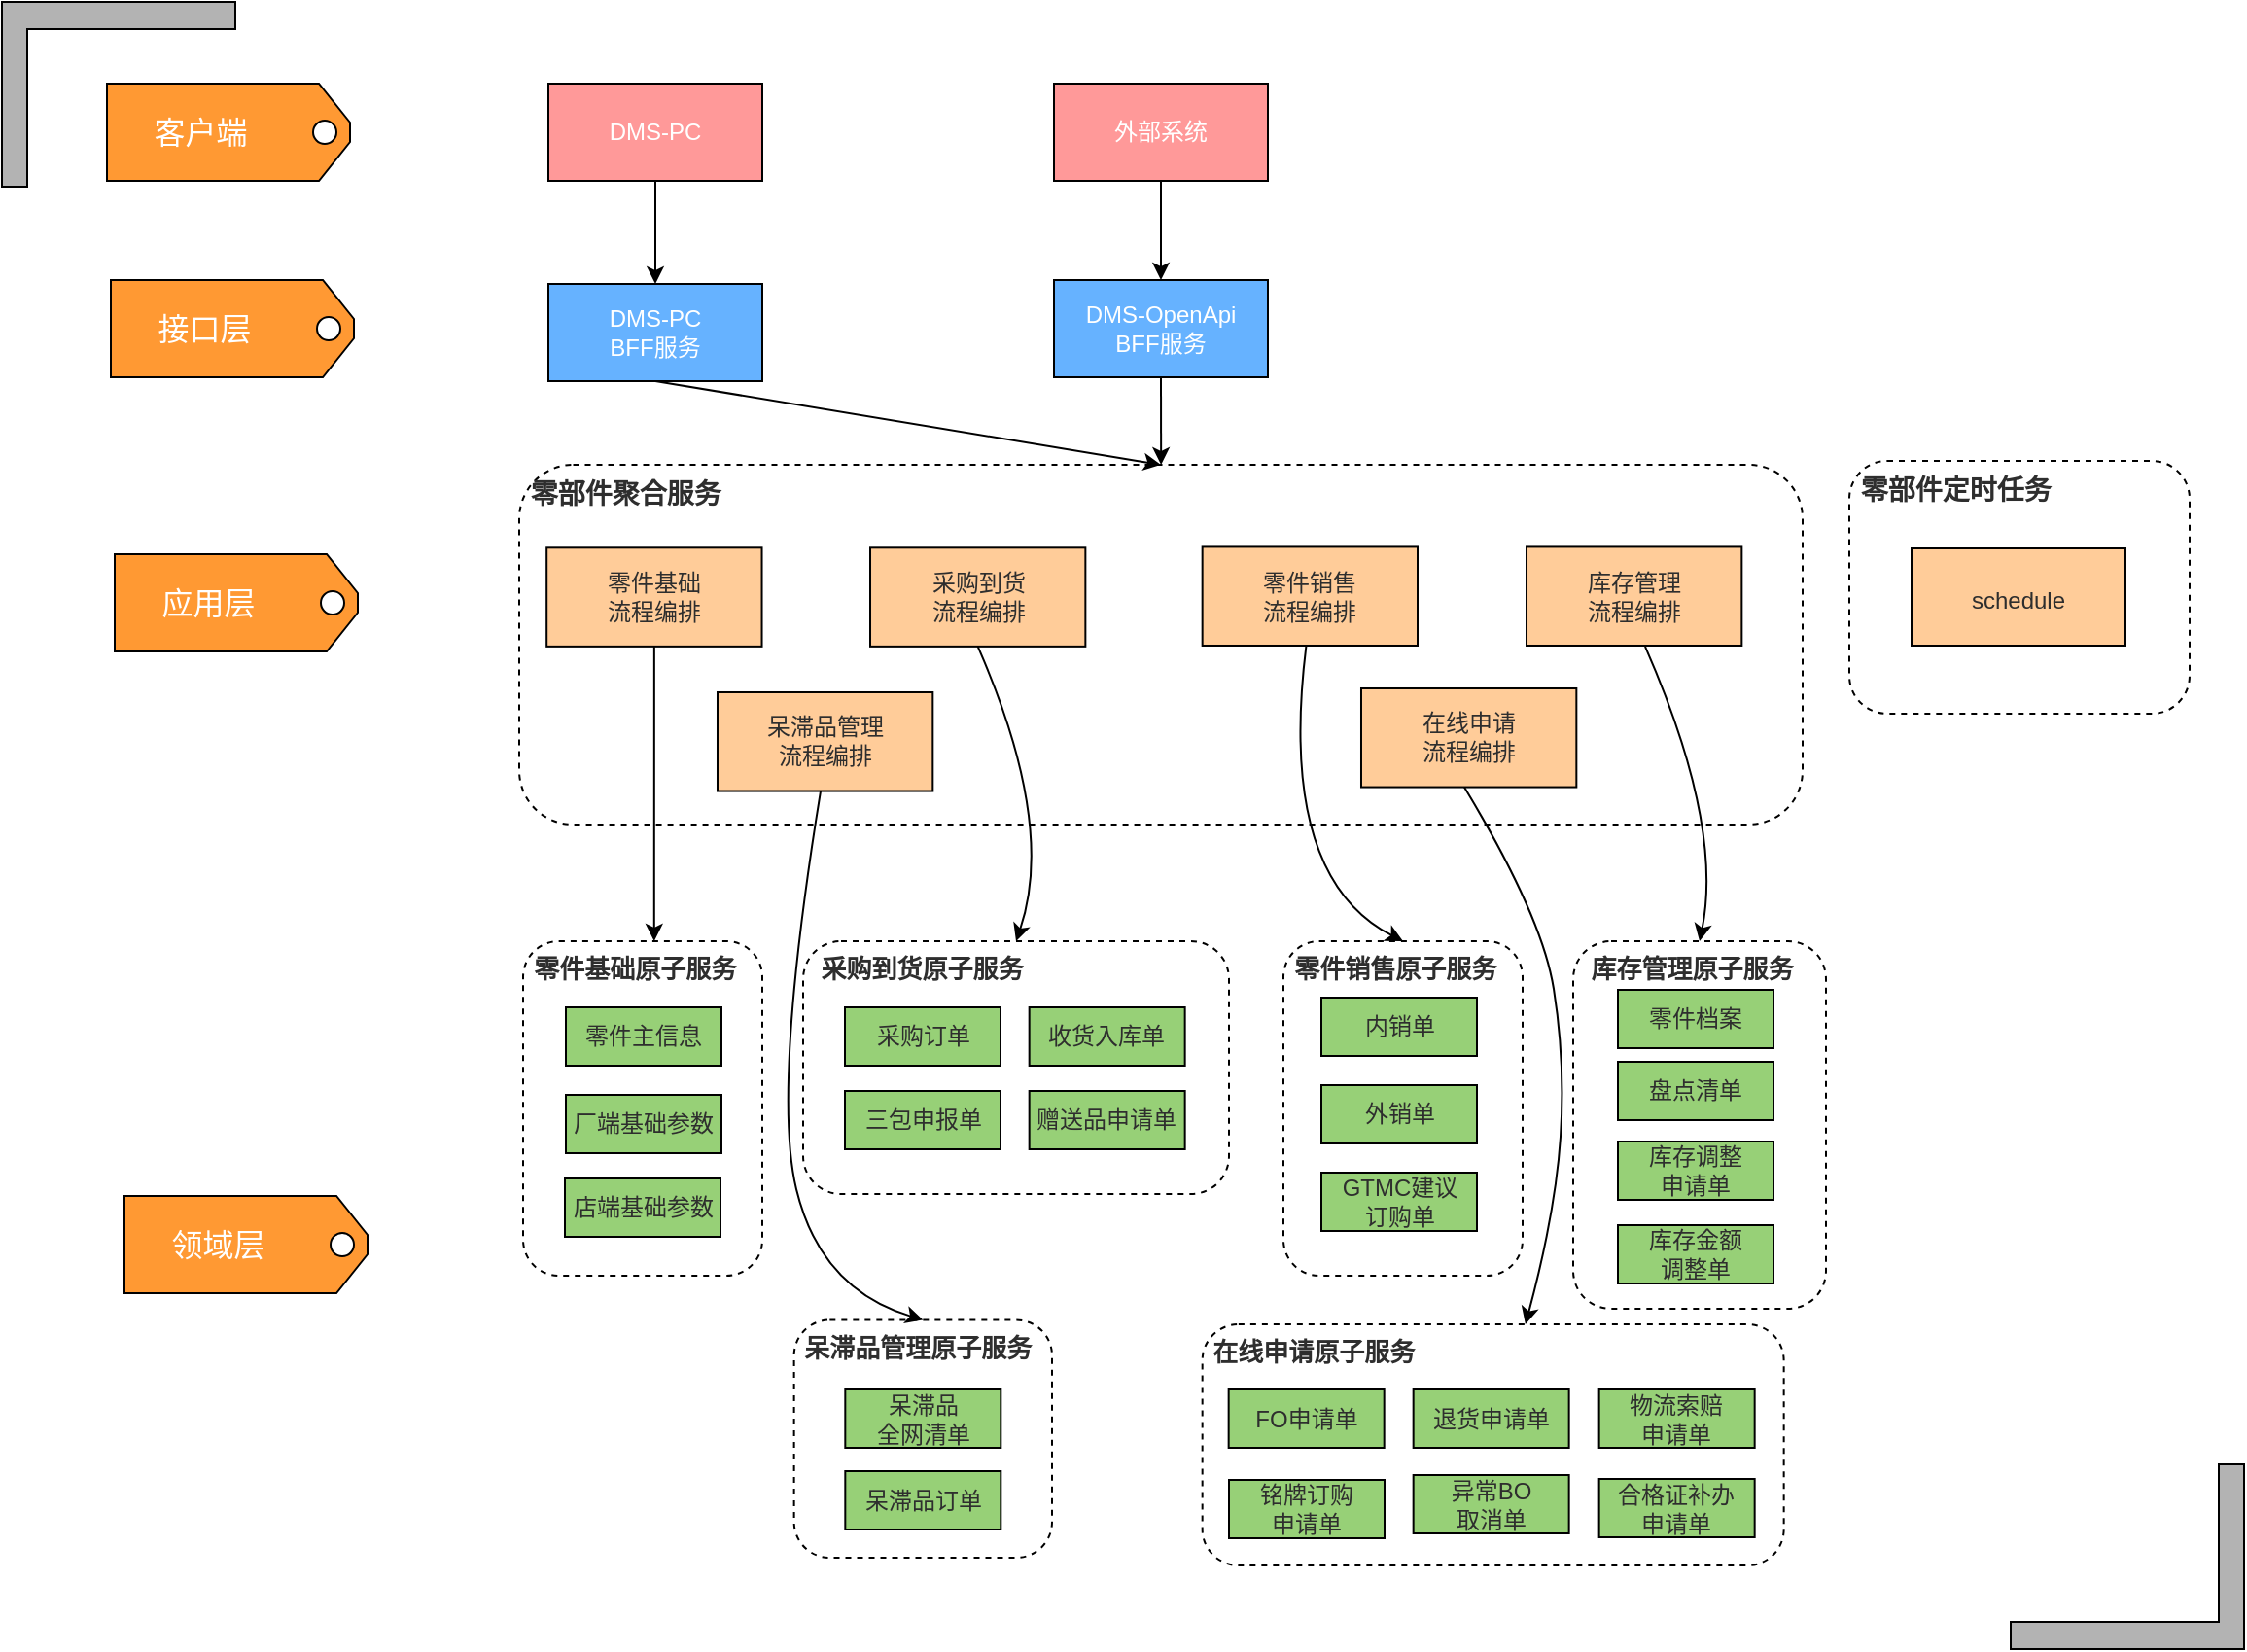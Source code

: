 <mxfile version="16.4.5" type="github"><diagram id="rxQ1Elv-ItG-_THpZZtT" name="第 1 页"><mxGraphModel dx="1038" dy="536" grid="0" gridSize="10" guides="1" tooltips="1" connect="1" arrows="1" fold="1" page="1" pageScale="1" pageWidth="1169" pageHeight="1654" math="0" shadow="0"><root><mxCell id="0"/><mxCell id="1" parent="0"/><mxCell id="i3OPoqDQxN0986Pk2l1O-22" value="&lt;div style=&quot;font-size: 14px&quot; align=&quot;left&quot;&gt;&lt;font style=&quot;font-size: 14px&quot;&gt;&lt;b&gt;&lt;font style=&quot;font-size: 14px&quot; color=&quot;#2E2E2E&quot;&gt;&amp;nbsp;零部件聚合服务&lt;/font&gt;&lt;/b&gt;&lt;/font&gt;&lt;/div&gt;" style="rounded=1;whiteSpace=wrap;html=1;fontSize=18;fontColor=#FFFFFF;fillColor=#FFFFFF;dashed=1;align=left;horizontal=1;verticalAlign=top;" parent="1" vertex="1"><mxGeometry x="270" y="243" width="660" height="185" as="geometry"/></mxCell><mxCell id="i3OPoqDQxN0986Pk2l1O-4" style="edgeStyle=orthogonalEdgeStyle;rounded=0;orthogonalLoop=1;jettySize=auto;html=1;exitX=0.5;exitY=0;exitDx=0;exitDy=0;fontSize=18;fontColor=#FFFFFF;startArrow=none;" parent="1" source="i3OPoqDQxN0986Pk2l1O-2" edge="1"><mxGeometry relative="1" as="geometry"><mxPoint x="173" y="73" as="targetPoint"/></mxGeometry></mxCell><mxCell id="i3OPoqDQxN0986Pk2l1O-6" value="" style="group" parent="1" vertex="1" connectable="0"><mxGeometry x="58" y="47" width="125" height="50" as="geometry"/></mxCell><mxCell id="i3OPoqDQxN0986Pk2l1O-1" value="&lt;div style=&quot;font-size: 16px&quot; align=&quot;left&quot;&gt;&lt;font style=&quot;font-size: 16px&quot; color=&quot;#FFFFFF&quot;&gt;&amp;nbsp;&amp;nbsp;&amp;nbsp;&amp;nbsp; 客户端&lt;/font&gt;&lt;/div&gt;" style="shape=loopLimit;whiteSpace=wrap;html=1;rotation=0;direction=south;fillColor=#FF9933;align=left;" parent="i3OPoqDQxN0986Pk2l1O-6" vertex="1"><mxGeometry width="125" height="50" as="geometry"/></mxCell><mxCell id="i3OPoqDQxN0986Pk2l1O-2" value="" style="ellipse;whiteSpace=wrap;html=1;aspect=fixed;" parent="i3OPoqDQxN0986Pk2l1O-6" vertex="1"><mxGeometry x="106" y="19" width="12" height="12" as="geometry"/></mxCell><mxCell id="i3OPoqDQxN0986Pk2l1O-7" value="" style="group" parent="1" vertex="1" connectable="0"><mxGeometry x="60" y="148" width="125" height="50" as="geometry"/></mxCell><mxCell id="i3OPoqDQxN0986Pk2l1O-8" value="&lt;div style=&quot;font-size: 16px&quot; align=&quot;left&quot;&gt;&lt;font style=&quot;font-size: 16px&quot; color=&quot;#FFFFFF&quot;&gt;&amp;nbsp;&amp;nbsp;&amp;nbsp;&amp;nbsp; 接口层&lt;br&gt;&lt;/font&gt;&lt;/div&gt;" style="shape=loopLimit;whiteSpace=wrap;html=1;rotation=0;direction=south;fillColor=#FF9933;align=left;" parent="i3OPoqDQxN0986Pk2l1O-7" vertex="1"><mxGeometry width="125" height="50" as="geometry"/></mxCell><mxCell id="i3OPoqDQxN0986Pk2l1O-9" value="" style="ellipse;whiteSpace=wrap;html=1;aspect=fixed;" parent="i3OPoqDQxN0986Pk2l1O-7" vertex="1"><mxGeometry x="106" y="19" width="12" height="12" as="geometry"/></mxCell><mxCell id="i3OPoqDQxN0986Pk2l1O-10" value="" style="group" parent="1" vertex="1" connectable="0"><mxGeometry x="62" y="289" width="125" height="50" as="geometry"/></mxCell><mxCell id="i3OPoqDQxN0986Pk2l1O-11" value="&lt;div style=&quot;font-size: 16px&quot; align=&quot;left&quot;&gt;&lt;font style=&quot;font-size: 16px&quot; color=&quot;#FFFFFF&quot;&gt;&amp;nbsp;&amp;nbsp;&amp;nbsp;&amp;nbsp; 应用层&lt;br&gt;&lt;/font&gt;&lt;/div&gt;" style="shape=loopLimit;whiteSpace=wrap;html=1;rotation=0;direction=south;fillColor=#FF9933;align=left;" parent="i3OPoqDQxN0986Pk2l1O-10" vertex="1"><mxGeometry width="125" height="50" as="geometry"/></mxCell><mxCell id="i3OPoqDQxN0986Pk2l1O-12" value="" style="ellipse;whiteSpace=wrap;html=1;aspect=fixed;" parent="i3OPoqDQxN0986Pk2l1O-10" vertex="1"><mxGeometry x="106" y="19" width="12" height="12" as="geometry"/></mxCell><mxCell id="i3OPoqDQxN0986Pk2l1O-14" value="" style="group" parent="1" vertex="1" connectable="0"><mxGeometry x="67" y="619" width="125" height="50" as="geometry"/></mxCell><mxCell id="i3OPoqDQxN0986Pk2l1O-15" value="&lt;div style=&quot;font-size: 16px&quot; align=&quot;left&quot;&gt;&lt;font style=&quot;font-size: 16px&quot; color=&quot;#FFFFFF&quot;&gt;&amp;nbsp;&amp;nbsp;&amp;nbsp;&amp;nbsp; 领域层&lt;br&gt;&lt;/font&gt;&lt;/div&gt;" style="shape=loopLimit;whiteSpace=wrap;html=1;rotation=0;direction=south;fillColor=#FF9933;align=left;" parent="i3OPoqDQxN0986Pk2l1O-14" vertex="1"><mxGeometry width="125" height="50" as="geometry"/></mxCell><mxCell id="i3OPoqDQxN0986Pk2l1O-16" value="" style="ellipse;whiteSpace=wrap;html=1;aspect=fixed;" parent="i3OPoqDQxN0986Pk2l1O-14" vertex="1"><mxGeometry x="106" y="19" width="12" height="12" as="geometry"/></mxCell><mxCell id="i3OPoqDQxN0986Pk2l1O-45" style="edgeStyle=orthogonalEdgeStyle;rounded=0;orthogonalLoop=1;jettySize=auto;html=1;exitX=0.5;exitY=1;exitDx=0;exitDy=0;fontSize=12;fontColor=#2E2E2E;" parent="1" source="i3OPoqDQxN0986Pk2l1O-17" target="i3OPoqDQxN0986Pk2l1O-21" edge="1"><mxGeometry relative="1" as="geometry"/></mxCell><mxCell id="i3OPoqDQxN0986Pk2l1O-17" value="&lt;font style=&quot;font-size: 12px;&quot;&gt;DMS-PC&lt;/font&gt;" style="rounded=0;whiteSpace=wrap;html=1;fontSize=12;fontColor=#FFFFFF;fillColor=#FF9999;" parent="1" vertex="1"><mxGeometry x="285" y="47" width="110" height="50" as="geometry"/></mxCell><mxCell id="i3OPoqDQxN0986Pk2l1O-21" value="&lt;div style=&quot;font-size: 12px&quot;&gt;&lt;font style=&quot;font-size: 12px&quot;&gt;DMS-PC&lt;/font&gt;&lt;/div&gt;&lt;div style=&quot;font-size: 12px&quot;&gt;&lt;font style=&quot;font-size: 12px&quot;&gt;BFF服务&lt;/font&gt;&lt;/div&gt;" style="rounded=0;whiteSpace=wrap;html=1;fontSize=12;fontColor=#FFFFFF;fillColor=#66B2FF;" parent="1" vertex="1"><mxGeometry x="285" y="150" width="110" height="50" as="geometry"/></mxCell><mxCell id="i3OPoqDQxN0986Pk2l1O-46" style="edgeStyle=orthogonalEdgeStyle;rounded=0;orthogonalLoop=1;jettySize=auto;html=1;exitX=0.5;exitY=1;exitDx=0;exitDy=0;fontSize=12;fontColor=#2E2E2E;" parent="1" edge="1"><mxGeometry relative="1" as="geometry"><mxPoint x="485" y="97" as="sourcePoint"/></mxGeometry></mxCell><mxCell id="i3OPoqDQxN0986Pk2l1O-52" style="edgeStyle=orthogonalEdgeStyle;rounded=0;orthogonalLoop=1;jettySize=auto;html=1;exitX=0.5;exitY=1;exitDx=0;exitDy=0;entryX=0.5;entryY=0;entryDx=0;entryDy=0;fontSize=12;fontColor=#2E2E2E;" parent="1" source="i3OPoqDQxN0986Pk2l1O-30" target="i3OPoqDQxN0986Pk2l1O-32" edge="1"><mxGeometry relative="1" as="geometry"/></mxCell><mxCell id="i3OPoqDQxN0986Pk2l1O-30" value="&lt;font style=&quot;font-size: 12px;&quot;&gt;外部系统&lt;/font&gt;" style="rounded=0;whiteSpace=wrap;html=1;fontSize=12;fontColor=#FFFFFF;fillColor=#FF9999;" parent="1" vertex="1"><mxGeometry x="545" y="47" width="110" height="50" as="geometry"/></mxCell><mxCell id="i3OPoqDQxN0986Pk2l1O-32" value="&lt;div style=&quot;font-size: 12px&quot;&gt;&lt;font style=&quot;font-size: 12px&quot;&gt;DMS-OpenApi&lt;/font&gt;&lt;/div&gt;&lt;div style=&quot;font-size: 12px&quot;&gt;&lt;font style=&quot;font-size: 12px&quot;&gt;BFF服务&lt;/font&gt;&lt;/div&gt;" style="rounded=0;whiteSpace=wrap;html=1;fontSize=12;fontColor=#FFFFFF;fillColor=#66B2FF;" parent="1" vertex="1"><mxGeometry x="545" y="148" width="110" height="50" as="geometry"/></mxCell><mxCell id="i3OPoqDQxN0986Pk2l1O-33" value="&lt;div style=&quot;font-size: 14px&quot; align=&quot;left&quot;&gt;&lt;font style=&quot;font-size: 14px&quot;&gt;&lt;b&gt;&lt;font style=&quot;font-size: 14px&quot; color=&quot;#2E2E2E&quot;&gt;&amp;nbsp;零部件定时任务&lt;/font&gt;&lt;/b&gt;&lt;/font&gt;&lt;/div&gt;" style="rounded=1;whiteSpace=wrap;html=1;fontSize=18;fontColor=#FFFFFF;fillColor=#FFFFFF;dashed=1;align=left;horizontal=1;verticalAlign=top;" parent="1" vertex="1"><mxGeometry x="954" y="241" width="175" height="130" as="geometry"/></mxCell><mxCell id="i3OPoqDQxN0986Pk2l1O-34" value="&lt;font style=&quot;font-size: 12px&quot;&gt;schedule&lt;/font&gt;" style="rounded=0;whiteSpace=wrap;html=1;fontSize=16;fontColor=#2E2E2E;fillColor=#FFCC99;" parent="1" vertex="1"><mxGeometry x="986" y="286" width="110" height="50" as="geometry"/></mxCell><mxCell id="i3OPoqDQxN0986Pk2l1O-38" value="&lt;font style=&quot;font-size: 13px&quot;&gt;&lt;b&gt;&amp;nbsp;零件基础原子服务&lt;/b&gt;&lt;/font&gt;" style="rounded=1;whiteSpace=wrap;html=1;fontSize=12;fontColor=#2E2E2E;fillColor=#FFFFFF;dashed=1;align=left;verticalAlign=top;" parent="1" vertex="1"><mxGeometry x="272" y="488" width="123" height="172" as="geometry"/></mxCell><mxCell id="i3OPoqDQxN0986Pk2l1O-39" value="零件主信息" style="rounded=0;whiteSpace=wrap;html=1;fontSize=12;fontColor=#2E2E2E;fillColor=#97D077;" parent="1" vertex="1"><mxGeometry x="294" y="522" width="80" height="30" as="geometry"/></mxCell><mxCell id="i3OPoqDQxN0986Pk2l1O-56" value="" style="endArrow=classic;html=1;rounded=0;fontSize=12;fontColor=#2E2E2E;exitX=0.5;exitY=1;exitDx=0;exitDy=0;entryX=0.5;entryY=0;entryDx=0;entryDy=0;" parent="1" source="i3OPoqDQxN0986Pk2l1O-21" target="i3OPoqDQxN0986Pk2l1O-22" edge="1"><mxGeometry width="50" height="50" relative="1" as="geometry"><mxPoint x="429" y="301" as="sourcePoint"/><mxPoint x="479" y="251" as="targetPoint"/></mxGeometry></mxCell><mxCell id="i3OPoqDQxN0986Pk2l1O-59" value="" style="endArrow=classic;html=1;rounded=0;fontSize=12;fontColor=#2E2E2E;exitX=0.5;exitY=1;exitDx=0;exitDy=0;entryX=0.488;entryY=0;entryDx=0;entryDy=0;entryPerimeter=0;" parent="1" source="i3OPoqDQxN0986Pk2l1O-32" edge="1"><mxGeometry width="50" height="50" relative="1" as="geometry"><mxPoint x="437" y="301" as="sourcePoint"/><mxPoint x="600.08" y="243" as="targetPoint"/></mxGeometry></mxCell><mxCell id="i3OPoqDQxN0986Pk2l1O-62" value="&lt;b&gt;&lt;font style=&quot;font-size: 13px&quot;&gt;&lt;font style=&quot;font-size: 13px&quot;&gt;&amp;nbsp; 采购到货&lt;/font&gt;&lt;/font&gt;&lt;font style=&quot;font-size: 13px&quot;&gt;原子服务&lt;/font&gt;&lt;/b&gt;" style="rounded=1;whiteSpace=wrap;html=1;fontSize=12;fontColor=#2E2E2E;fillColor=#FFFFFF;dashed=1;align=left;verticalAlign=top;" parent="1" vertex="1"><mxGeometry x="416" y="488" width="219" height="130" as="geometry"/></mxCell><mxCell id="i3OPoqDQxN0986Pk2l1O-63" value="采购订单" style="rounded=0;whiteSpace=wrap;html=1;fontSize=12;fontColor=#2E2E2E;fillColor=#97D077;" parent="1" vertex="1"><mxGeometry x="437.5" y="522" width="80" height="30" as="geometry"/></mxCell><mxCell id="i3OPoqDQxN0986Pk2l1O-64" value="三包申报单" style="rounded=0;whiteSpace=wrap;html=1;fontSize=12;fontColor=#2E2E2E;fillColor=#97D077;" parent="1" vertex="1"><mxGeometry x="437.5" y="565" width="80" height="30" as="geometry"/></mxCell><mxCell id="i3OPoqDQxN0986Pk2l1O-69" value="&lt;font style=&quot;font-size: 13px&quot;&gt;&lt;b&gt;&amp;nbsp;零件销售原子服务&lt;/b&gt;&lt;/font&gt;" style="rounded=1;whiteSpace=wrap;html=1;fontSize=12;fontColor=#2E2E2E;fillColor=#FFFFFF;dashed=1;align=left;verticalAlign=top;" parent="1" vertex="1"><mxGeometry x="663" y="488" width="123" height="172" as="geometry"/></mxCell><mxCell id="i3OPoqDQxN0986Pk2l1O-72" value="&lt;font style=&quot;font-size: 13px&quot;&gt;&lt;b&gt;&amp;nbsp; 库存管理原子服务&lt;/b&gt;&lt;/font&gt;" style="rounded=1;whiteSpace=wrap;html=1;fontSize=12;fontColor=#2E2E2E;fillColor=#FFFFFF;dashed=1;align=left;verticalAlign=top;" parent="1" vertex="1"><mxGeometry x="812" y="488" width="130" height="189" as="geometry"/></mxCell><mxCell id="i3OPoqDQxN0986Pk2l1O-74" value="盘点清单" style="rounded=0;whiteSpace=wrap;html=1;fontSize=12;fontColor=#2E2E2E;fillColor=#97D077;" parent="1" vertex="1"><mxGeometry x="835" y="550" width="80" height="30" as="geometry"/></mxCell><mxCell id="i3OPoqDQxN0986Pk2l1O-75" value="&lt;div&gt;库存调整&lt;/div&gt;&lt;div&gt;申请单&lt;/div&gt;" style="rounded=0;whiteSpace=wrap;html=1;fontSize=12;fontColor=#2E2E2E;fillColor=#97D077;align=center;" parent="1" vertex="1"><mxGeometry x="835" y="591" width="80" height="30" as="geometry"/></mxCell><mxCell id="i3OPoqDQxN0986Pk2l1O-76" value="&lt;div&gt;库存金额&lt;/div&gt;&lt;div&gt;调整单&lt;/div&gt;" style="rounded=0;whiteSpace=wrap;html=1;fontSize=12;fontColor=#2E2E2E;fillColor=#97D077;" parent="1" vertex="1"><mxGeometry x="835" y="634" width="80" height="30" as="geometry"/></mxCell><mxCell id="i3OPoqDQxN0986Pk2l1O-77" value="&lt;font style=&quot;font-size: 13px&quot;&gt;&lt;b&gt;&amp;nbsp;在线申请原子服务&lt;/b&gt;&lt;/font&gt;" style="rounded=1;whiteSpace=wrap;html=1;fontSize=12;fontColor=#2E2E2E;fillColor=#FFFFFF;dashed=1;align=left;verticalAlign=top;" parent="1" vertex="1"><mxGeometry x="621.33" y="685" width="299" height="124" as="geometry"/></mxCell><mxCell id="i3OPoqDQxN0986Pk2l1O-78" value="FO申请单" style="rounded=0;whiteSpace=wrap;html=1;fontSize=12;fontColor=#2E2E2E;fillColor=#97D077;" parent="1" vertex="1"><mxGeometry x="634.83" y="718.5" width="80" height="30" as="geometry"/></mxCell><mxCell id="i3OPoqDQxN0986Pk2l1O-79" value="&lt;div&gt;物流索赔&lt;/div&gt;&lt;div&gt;申请单&lt;/div&gt;" style="rounded=0;whiteSpace=wrap;html=1;fontSize=12;fontColor=#2E2E2E;fillColor=#97D077;" parent="1" vertex="1"><mxGeometry x="825.33" y="718.5" width="80" height="30" as="geometry"/></mxCell><mxCell id="i3OPoqDQxN0986Pk2l1O-80" value="退货申请单" style="rounded=0;whiteSpace=wrap;html=1;fontSize=12;fontColor=#2E2E2E;fillColor=#97D077;" parent="1" vertex="1"><mxGeometry x="729.83" y="718.5" width="80" height="30" as="geometry"/></mxCell><mxCell id="i3OPoqDQxN0986Pk2l1O-81" value="&lt;div&gt;铭牌订购&lt;/div&gt;&lt;div&gt;申请单&lt;/div&gt;" style="rounded=0;whiteSpace=wrap;html=1;fontSize=12;fontColor=#2E2E2E;fillColor=#97D077;" parent="1" vertex="1"><mxGeometry x="635" y="765" width="80" height="30" as="geometry"/></mxCell><mxCell id="i3OPoqDQxN0986Pk2l1O-82" value="&lt;div&gt;合格证补办&lt;/div&gt;&lt;div&gt;申请单&lt;br&gt;&lt;/div&gt;" style="rounded=0;whiteSpace=wrap;html=1;fontSize=12;fontColor=#2E2E2E;fillColor=#97D077;" parent="1" vertex="1"><mxGeometry x="825.33" y="764.5" width="80" height="30" as="geometry"/></mxCell><mxCell id="i3OPoqDQxN0986Pk2l1O-83" value="&lt;div&gt;异常BO&lt;/div&gt;&lt;div&gt;取消单&lt;/div&gt;" style="rounded=0;whiteSpace=wrap;html=1;fontSize=12;fontColor=#2E2E2E;fillColor=#97D077;" parent="1" vertex="1"><mxGeometry x="729.83" y="762.5" width="80" height="30" as="geometry"/></mxCell><mxCell id="s9HHMkbHFHmXN_6QrmUK-1" style="edgeStyle=orthogonalEdgeStyle;rounded=0;orthogonalLoop=1;jettySize=auto;html=1;exitX=0.5;exitY=1;exitDx=0;exitDy=0;" parent="1" source="i3OPoqDQxN0986Pk2l1O-24" target="i3OPoqDQxN0986Pk2l1O-38" edge="1"><mxGeometry relative="1" as="geometry"><mxPoint x="341.433" y="336.438" as="sourcePoint"/><Array as="points"><mxPoint x="339" y="453"/><mxPoint x="339" y="453"/></Array></mxGeometry></mxCell><mxCell id="i3OPoqDQxN0986Pk2l1O-24" value="零件基础&lt;br style=&quot;font-size: 12px;&quot;&gt;&lt;div style=&quot;font-size: 12px;&quot;&gt;&lt;font style=&quot;font-size: 12px;&quot;&gt;流程编排&lt;br style=&quot;font-size: 12px;&quot;&gt;&lt;/font&gt;&lt;/div&gt;" style="rounded=0;whiteSpace=wrap;html=1;fontSize=12;fontColor=#2E2E2E;fillColor=#FFCC99;" parent="1" vertex="1"><mxGeometry x="284.098" y="285.656" width="110.671" height="50.781" as="geometry"/></mxCell><mxCell id="i3OPoqDQxN0986Pk2l1O-25" value="采购到货&lt;div style=&quot;font-size: 12px;&quot;&gt;&lt;font style=&quot;font-size: 12px;&quot;&gt;流程编排&lt;/font&gt;&lt;br style=&quot;font-size: 12px;&quot;&gt;&lt;/div&gt;" style="rounded=0;whiteSpace=wrap;html=1;fontSize=12;fontColor=#2E2E2E;fillColor=#FFCC99;" parent="1" vertex="1"><mxGeometry x="450.504" y="285.656" width="110.671" height="50.781" as="geometry"/></mxCell><mxCell id="i3OPoqDQxN0986Pk2l1O-26" value="零件销售&lt;div style=&quot;font-size: 12px;&quot;&gt;&lt;font style=&quot;font-size: 12px;&quot;&gt;流程编排&lt;/font&gt;&lt;/div&gt;" style="rounded=0;whiteSpace=wrap;html=1;fontSize=12;fontColor=#2E2E2E;fillColor=#FFCC99;" parent="1" vertex="1"><mxGeometry x="621.331" y="285.216" width="110.671" height="50.781" as="geometry"/></mxCell><mxCell id="i3OPoqDQxN0986Pk2l1O-27" value="呆滞品管理&lt;div style=&quot;font-size: 12px;&quot;&gt;&lt;font style=&quot;font-size: 12px;&quot;&gt;流程编排&lt;/font&gt;&lt;/div&gt;" style="rounded=0;whiteSpace=wrap;html=1;fontSize=12;fontColor=#2E2E2E;fillColor=#FFCC99;" parent="1" vertex="1"><mxGeometry x="371.997" y="359.996" width="110.671" height="50.781" as="geometry"/></mxCell><mxCell id="i3OPoqDQxN0986Pk2l1O-28" value="库存管理&lt;div style=&quot;font-size: 12px;&quot;&gt;&lt;font style=&quot;font-size: 12px;&quot;&gt;流程编排&lt;/font&gt;&lt;/div&gt;" style="rounded=0;whiteSpace=wrap;html=1;fontSize=12;fontColor=#2E2E2E;fillColor=#FFCC99;" parent="1" vertex="1"><mxGeometry x="788.004" y="285.216" width="110.671" height="50.781" as="geometry"/></mxCell><mxCell id="i3OPoqDQxN0986Pk2l1O-98" value="" style="shape=corner;whiteSpace=wrap;html=1;fontSize=12;fontColor=#2E2E2E;fillColor=#B3B3B3;dx=13;dy=14;" parent="1" vertex="1"><mxGeometry x="4" y="5" width="120" height="95" as="geometry"/></mxCell><mxCell id="i3OPoqDQxN0986Pk2l1O-99" value="" style="shape=corner;whiteSpace=wrap;html=1;fontSize=12;fontColor=#2E2E2E;fillColor=#B3B3B3;dx=13;dy=14;rotation=-180;" parent="1" vertex="1"><mxGeometry x="1037" y="757" width="120" height="95" as="geometry"/></mxCell><mxCell id="-a9_Qz3bq9H2a8sFKD40-1" value="在线申请&lt;div style=&quot;font-size: 12px;&quot;&gt;&lt;font style=&quot;font-size: 12px;&quot;&gt;流程编排&lt;/font&gt;&lt;/div&gt;" style="rounded=0;whiteSpace=wrap;html=1;fontSize=12;fontColor=#2E2E2E;fillColor=#FFCC99;" parent="1" vertex="1"><mxGeometry x="702.997" y="357.996" width="110.671" height="50.781" as="geometry"/></mxCell><mxCell id="-a9_Qz3bq9H2a8sFKD40-7" value="收货入库单" style="rounded=0;whiteSpace=wrap;html=1;fontSize=12;fontColor=#2E2E2E;fillColor=#97D077;" parent="1" vertex="1"><mxGeometry x="532.33" y="522" width="80" height="30" as="geometry"/></mxCell><mxCell id="-a9_Qz3bq9H2a8sFKD40-8" value="赠送品申请单" style="rounded=0;whiteSpace=wrap;html=1;fontSize=12;fontColor=#2E2E2E;fillColor=#97D077;" parent="1" vertex="1"><mxGeometry x="532.33" y="565" width="80" height="30" as="geometry"/></mxCell><mxCell id="-a9_Qz3bq9H2a8sFKD40-11" value="零件档案" style="rounded=0;whiteSpace=wrap;html=1;fontSize=12;fontColor=#2E2E2E;fillColor=#97D077;" parent="1" vertex="1"><mxGeometry x="835" y="513" width="80" height="30" as="geometry"/></mxCell><mxCell id="-a9_Qz3bq9H2a8sFKD40-12" value="厂端基础参数" style="rounded=0;whiteSpace=wrap;html=1;fontSize=12;fontColor=#2E2E2E;fillColor=#97D077;" parent="1" vertex="1"><mxGeometry x="294" y="567" width="80" height="30" as="geometry"/></mxCell><mxCell id="-a9_Qz3bq9H2a8sFKD40-14" value="内销单" style="rounded=0;whiteSpace=wrap;html=1;fontSize=12;fontColor=#2E2E2E;fillColor=#97D077;" parent="1" vertex="1"><mxGeometry x="682.5" y="517" width="80" height="30" as="geometry"/></mxCell><mxCell id="-a9_Qz3bq9H2a8sFKD40-15" value="外销单" style="rounded=0;whiteSpace=wrap;html=1;fontSize=12;fontColor=#2E2E2E;fillColor=#97D077;" parent="1" vertex="1"><mxGeometry x="682.5" y="562" width="80" height="30" as="geometry"/></mxCell><mxCell id="-a9_Qz3bq9H2a8sFKD40-16" value="&lt;div&gt;GTMC建议&lt;/div&gt;&lt;div&gt;订购单&lt;/div&gt;" style="rounded=0;whiteSpace=wrap;html=1;fontSize=12;fontColor=#2E2E2E;fillColor=#97D077;" parent="1" vertex="1"><mxGeometry x="682.5" y="607" width="80" height="30" as="geometry"/></mxCell><mxCell id="-a9_Qz3bq9H2a8sFKD40-17" value="&lt;font style=&quot;font-size: 13px&quot;&gt;&lt;b&gt;&amp;nbsp;呆滞品管理原子服务&lt;/b&gt;&lt;/font&gt;" style="rounded=1;whiteSpace=wrap;html=1;fontSize=12;fontColor=#2E2E2E;fillColor=#FFFFFF;dashed=1;align=left;verticalAlign=top;" parent="1" vertex="1"><mxGeometry x="411.33" y="682.75" width="132.67" height="122.25" as="geometry"/></mxCell><mxCell id="-a9_Qz3bq9H2a8sFKD40-18" value="&lt;div&gt;呆滞品&lt;/div&gt;&lt;div&gt;全网清单&lt;/div&gt;" style="rounded=0;whiteSpace=wrap;html=1;fontSize=12;fontColor=#2E2E2E;fillColor=#97D077;" parent="1" vertex="1"><mxGeometry x="437.66" y="718.5" width="80" height="30" as="geometry"/></mxCell><mxCell id="-a9_Qz3bq9H2a8sFKD40-19" value="呆滞品订单" style="rounded=0;whiteSpace=wrap;html=1;fontSize=12;fontColor=#2E2E2E;fillColor=#97D077;" parent="1" vertex="1"><mxGeometry x="437.66" y="760.5" width="80" height="30" as="geometry"/></mxCell><mxCell id="s9HHMkbHFHmXN_6QrmUK-2" value="" style="curved=1;endArrow=classic;html=1;rounded=0;exitX=0.5;exitY=1;exitDx=0;exitDy=0;entryX=0.5;entryY=0;entryDx=0;entryDy=0;" parent="1" source="i3OPoqDQxN0986Pk2l1O-25" target="i3OPoqDQxN0986Pk2l1O-62" edge="1"><mxGeometry width="50" height="50" relative="1" as="geometry"><mxPoint x="587" y="484" as="sourcePoint"/><mxPoint x="537" y="534" as="targetPoint"/><Array as="points"><mxPoint x="546" y="428"/></Array></mxGeometry></mxCell><mxCell id="s9HHMkbHFHmXN_6QrmUK-4" value="" style="curved=1;endArrow=classic;html=1;rounded=0;exitX=0.5;exitY=1;exitDx=0;exitDy=0;entryX=0.5;entryY=0;entryDx=0;entryDy=0;" parent="1" target="i3OPoqDQxN0986Pk2l1O-69" edge="1"><mxGeometry width="50" height="50" relative="1" as="geometry"><mxPoint x="674.67" y="336.438" as="sourcePoint"/><mxPoint x="694.33" y="488" as="targetPoint"/><Array as="points"><mxPoint x="660" y="455"/></Array></mxGeometry></mxCell><mxCell id="s9HHMkbHFHmXN_6QrmUK-5" value="" style="curved=1;endArrow=classic;html=1;rounded=0;exitX=0.5;exitY=1;exitDx=0;exitDy=0;entryX=0.5;entryY=0;entryDx=0;entryDy=0;" parent="1" target="i3OPoqDQxN0986Pk2l1O-72" edge="1"><mxGeometry width="50" height="50" relative="1" as="geometry"><mxPoint x="849.0" y="336.438" as="sourcePoint"/><mxPoint x="868.66" y="488" as="targetPoint"/><Array as="points"><mxPoint x="889.16" y="428"/></Array></mxGeometry></mxCell><mxCell id="s9HHMkbHFHmXN_6QrmUK-6" value="" style="curved=1;endArrow=classic;html=1;rounded=0;exitX=0.5;exitY=1;exitDx=0;exitDy=0;" parent="1" target="i3OPoqDQxN0986Pk2l1O-77" edge="1"><mxGeometry width="50" height="50" relative="1" as="geometry"><mxPoint x="756.0" y="408.778" as="sourcePoint"/><mxPoint x="775.66" y="560.34" as="targetPoint"/><Array as="points"><mxPoint x="796" y="475"/><mxPoint x="808" y="550"/><mxPoint x="803" y="627"/></Array></mxGeometry></mxCell><mxCell id="s9HHMkbHFHmXN_6QrmUK-7" value="" style="curved=1;endArrow=classic;html=1;rounded=0;exitX=0.5;exitY=1;exitDx=0;exitDy=0;entryX=0.5;entryY=0;entryDx=0;entryDy=0;" parent="1" target="-a9_Qz3bq9H2a8sFKD40-17" edge="1"><mxGeometry width="50" height="50" relative="1" as="geometry"><mxPoint x="425.0" y="410.778" as="sourcePoint"/><mxPoint x="444.66" y="562.34" as="targetPoint"/><Array as="points"><mxPoint x="400" y="564"/><mxPoint x="425" y="667"/></Array></mxGeometry></mxCell><mxCell id="t8yy4zg_smWWkmDrVRSS-1" value="店端基础参数" style="rounded=0;whiteSpace=wrap;html=1;fontSize=12;fontColor=#2E2E2E;fillColor=#97D077;" parent="1" vertex="1"><mxGeometry x="293.5" y="610" width="80" height="30" as="geometry"/></mxCell></root></mxGraphModel></diagram></mxfile>